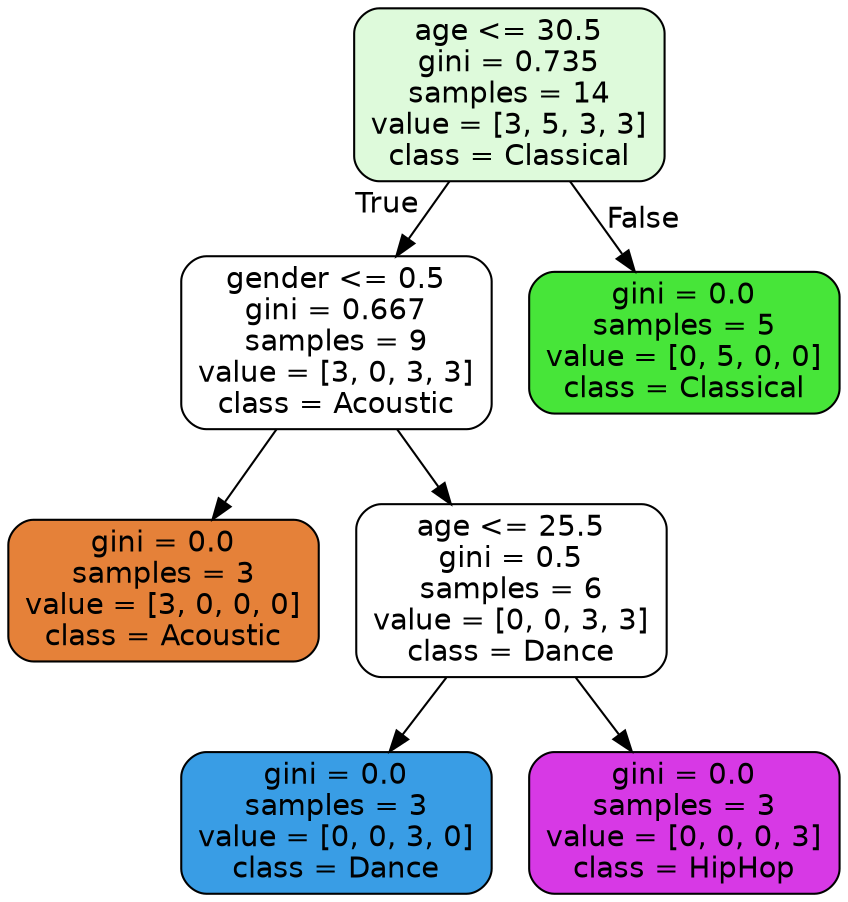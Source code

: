 digraph Tree {
node [shape=box, style="filled, rounded", color="black", fontname="helvetica"] ;
edge [fontname="helvetica"] ;
0 [label="age <= 30.5\ngini = 0.735\nsamples = 14\nvalue = [3, 5, 3, 3]\nclass = Classical", fillcolor="#defadb"] ;
1 [label="gender <= 0.5\ngini = 0.667\nsamples = 9\nvalue = [3, 0, 3, 3]\nclass = Acoustic", fillcolor="#ffffff"] ;
0 -> 1 [labeldistance=2.5, labelangle=45, headlabel="True"] ;
2 [label="gini = 0.0\nsamples = 3\nvalue = [3, 0, 0, 0]\nclass = Acoustic", fillcolor="#e58139"] ;
1 -> 2 ;
3 [label="age <= 25.5\ngini = 0.5\nsamples = 6\nvalue = [0, 0, 3, 3]\nclass = Dance", fillcolor="#ffffff"] ;
1 -> 3 ;
4 [label="gini = 0.0\nsamples = 3\nvalue = [0, 0, 3, 0]\nclass = Dance", fillcolor="#399de5"] ;
3 -> 4 ;
5 [label="gini = 0.0\nsamples = 3\nvalue = [0, 0, 0, 3]\nclass = HipHop", fillcolor="#d739e5"] ;
3 -> 5 ;
6 [label="gini = 0.0\nsamples = 5\nvalue = [0, 5, 0, 0]\nclass = Classical", fillcolor="#47e539"] ;
0 -> 6 [labeldistance=2.5, labelangle=-45, headlabel="False"] ;
}